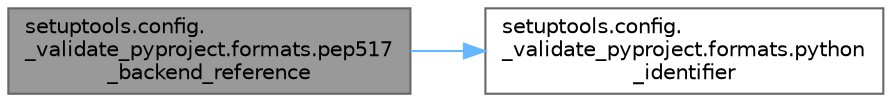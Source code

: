 digraph "setuptools.config._validate_pyproject.formats.pep517_backend_reference"
{
 // LATEX_PDF_SIZE
  bgcolor="transparent";
  edge [fontname=Helvetica,fontsize=10,labelfontname=Helvetica,labelfontsize=10];
  node [fontname=Helvetica,fontsize=10,shape=box,height=0.2,width=0.4];
  rankdir="LR";
  Node1 [id="Node000001",label="setuptools.config.\l_validate_pyproject.formats.pep517\l_backend_reference",height=0.2,width=0.4,color="gray40", fillcolor="grey60", style="filled", fontcolor="black",tooltip=" "];
  Node1 -> Node2 [id="edge1_Node000001_Node000002",color="steelblue1",style="solid",tooltip=" "];
  Node2 [id="Node000002",label="setuptools.config.\l_validate_pyproject.formats.python\l_identifier",height=0.2,width=0.4,color="grey40", fillcolor="white", style="filled",URL="$namespacesetuptools_1_1config_1_1__validate__pyproject_1_1formats.html#a1e1e14379790ce1cc70256e5c14d1d7c",tooltip=" "];
}
